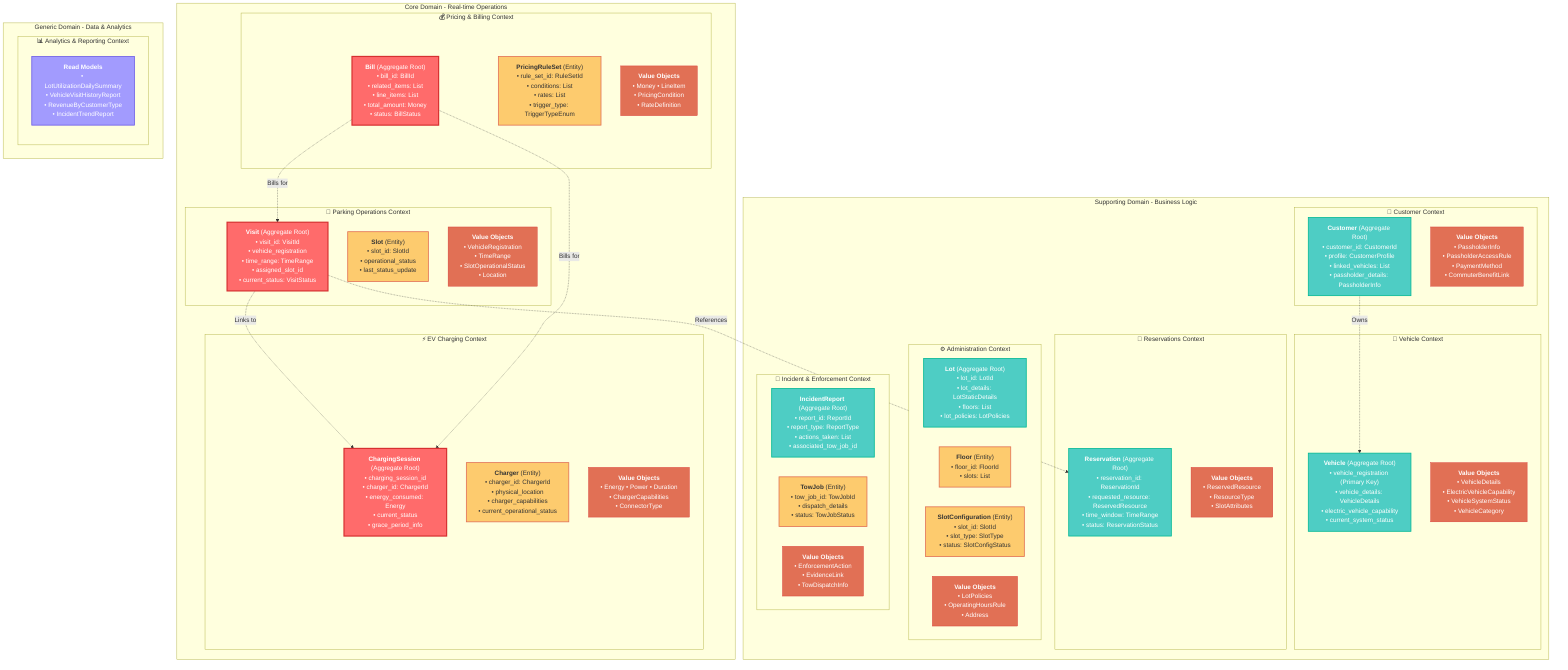 graph TB
    subgraph "Core Domain - Real-time Operations"
        subgraph PO["🚗 Parking Operations Context"]
            PO_AGG["`**Visit** (Aggregate Root)
            • visit_id: VisitId
            • vehicle_registration
            • time_range: TimeRange
            • assigned_slot_id
            • current_status: VisitStatus`"]
            
            PO_ENT["`**Slot** (Entity)
            • slot_id: SlotId
            • operational_status
            • last_status_update`"]
            
            PO_VO["`**Value Objects**
            • VehicleRegistration
            • TimeRange
            • SlotOperationalStatus
            • Location`"]
        end
        
        subgraph EV["⚡ EV Charging Context"]
            EV_AGG["`**ChargingSession** (Aggregate Root)
            • charging_session_id
            • charger_id: ChargerId
            • energy_consumed: Energy
            • current_status
            • grace_period_info`"]
            
            EV_ENT["`**Charger** (Entity)
            • charger_id: ChargerId
            • physical_location
            • charger_capabilities
            • current_operational_status`"]
            
            EV_VO["`**Value Objects**
            • Energy • Power • Duration
            • ChargerCapabilities
            • ConnectorType`"]
        end
        
        subgraph BILL["💰 Pricing & Billing Context"]
            BILL_AGG["`**Bill** (Aggregate Root)
            • bill_id: BillId
            • related_items: List<BillableItemLink>
            • line_items: List<LineItem>
            • total_amount: Money
            • status: BillStatus`"]
            
            BILL_ENT["`**PricingRuleSet** (Entity)
            • rule_set_id: RuleSetId
            • conditions: List<PricingCondition>
            • rates: List<RateDefinition>
            • trigger_type: TriggerTypeEnum`"]
            
            BILL_VO["`**Value Objects**
            • Money • LineItem
            • PricingCondition
            • RateDefinition`"]
        end
    end
    
    subgraph "Supporting Domain - Business Logic"
        subgraph CUST["👤 Customer Context"]
            CUST_AGG["`**Customer** (Aggregate Root)
            • customer_id: CustomerId
            • profile: CustomerProfile
            • linked_vehicles: List<VehicleRegistration>
            • passholder_details: PassholderInfo`"]
            
            CUST_VO["`**Value Objects**
            • PassholderInfo
            • PassholderAccessRule
            • PaymentMethod
            • CommuterBenefitLink`"]
        end
        
        subgraph VEH["🚙 Vehicle Context"]
            VEH_AGG["`**Vehicle** (Aggregate Root)
            • vehicle_registration (Primary Key)
            • vehicle_details: VehicleDetails
            • electric_vehicle_capability
            • current_system_status`"]
            
            VEH_VO["`**Value Objects**
            • VehicleDetails
            • ElectricVehicleCapability
            • VehicleSystemStatus
            • VehicleCategory`"]
        end
        
        subgraph RES["📅 Reservations Context"]
            RES_AGG["`**Reservation** (Aggregate Root)
            • reservation_id: ReservationId
            • requested_resource: ReservedResource
            • time_window: TimeRange
            • status: ReservationStatus`"]
            
            RES_VO["`**Value Objects**
            • ReservedResource
            • ResourceType
            • SlotAttributes`"]
        end
        
        subgraph ADMIN["⚙️ Administration Context"]
            ADMIN_AGG["`**Lot** (Aggregate Root)
            • lot_id: LotId
            • lot_details: LotStaticDetails
            • floors: List<Floor>
            • lot_policies: LotPolicies`"]
            
            ADMIN_ENT1["`**Floor** (Entity)
            • floor_id: FloorId
            • slots: List<SlotConfiguration>`"]
            
            ADMIN_ENT2["`**SlotConfiguration** (Entity)
            • slot_id: SlotId
            • slot_type: SlotType
            • status: SlotConfigStatus`"]
            
            ADMIN_VO["`**Value Objects**
            • LotPolicies
            • OperatingHoursRule
            • Address`"]
        end
        
        subgraph INC["🚨 Incident & Enforcement Context"]
            INC_AGG["`**IncidentReport** (Aggregate Root)
            • report_id: ReportId
            • report_type: ReportType
            • actions_taken: List<EnforcementAction>
            • associated_tow_job_id`"]
            
            INC_ENT["`**TowJob** (Entity)
            • tow_job_id: TowJobId
            • dispatch_details
            • status: TowJobStatus`"]
            
            INC_VO["`**Value Objects**
            • EnforcementAction
            • EvidenceLink
            • TowDispatchInfo`"]
        end
    end
    
    subgraph "Generic Domain - Data & Analytics"
        subgraph ANA["📊 Analytics & Reporting Context"]
            ANA_RM1["`**Read Models**
            • LotUtilizationDailySummary
            • VehicleVisitHistoryReport
            • RevenueByCustomerType
            • IncidentTrendReport`"]
        end
    end
    
    %% Show key relationships with dotted lines
    PO_AGG -.->|"Links to"| EV_AGG
    PO_AGG -.->|"References"| RES_AGG
    BILL_AGG -.->|"Bills for"| PO_AGG
    BILL_AGG -.->|"Bills for"| EV_AGG
    CUST_AGG -.->|"Owns"| VEH_AGG
    
    %% Styling
    classDef coreAgg fill:#ff6b6b,stroke:#d63031,stroke-width:3px,color:#fff
    classDef supportingAgg fill:#4ecdc4,stroke:#00b894,stroke-width:2px,color:#fff
    classDef entity fill:#fdcb6e,stroke:#e17055,stroke-width:2px,color:#333
    classDef valueObj fill:#e17055,stroke:#d63031,stroke-width:1px,color:#fff
    classDef readModel fill:#a29bfe,stroke:#6c5ce7,stroke-width:2px,color:#fff
    
    class PO_AGG,EV_AGG,BILL_AGG coreAgg
    class CUST_AGG,VEH_AGG,RES_AGG,ADMIN_AGG,INC_AGG supportingAgg
    class PO_ENT,EV_ENT,BILL_ENT,ADMIN_ENT1,ADMIN_ENT2,INC_ENT entity
    class PO_VO,EV_VO,BILL_VO,CUST_VO,VEH_VO,RES_VO,ADMIN_VO,INC_VO valueObj
    class ANA_RM1 readModel